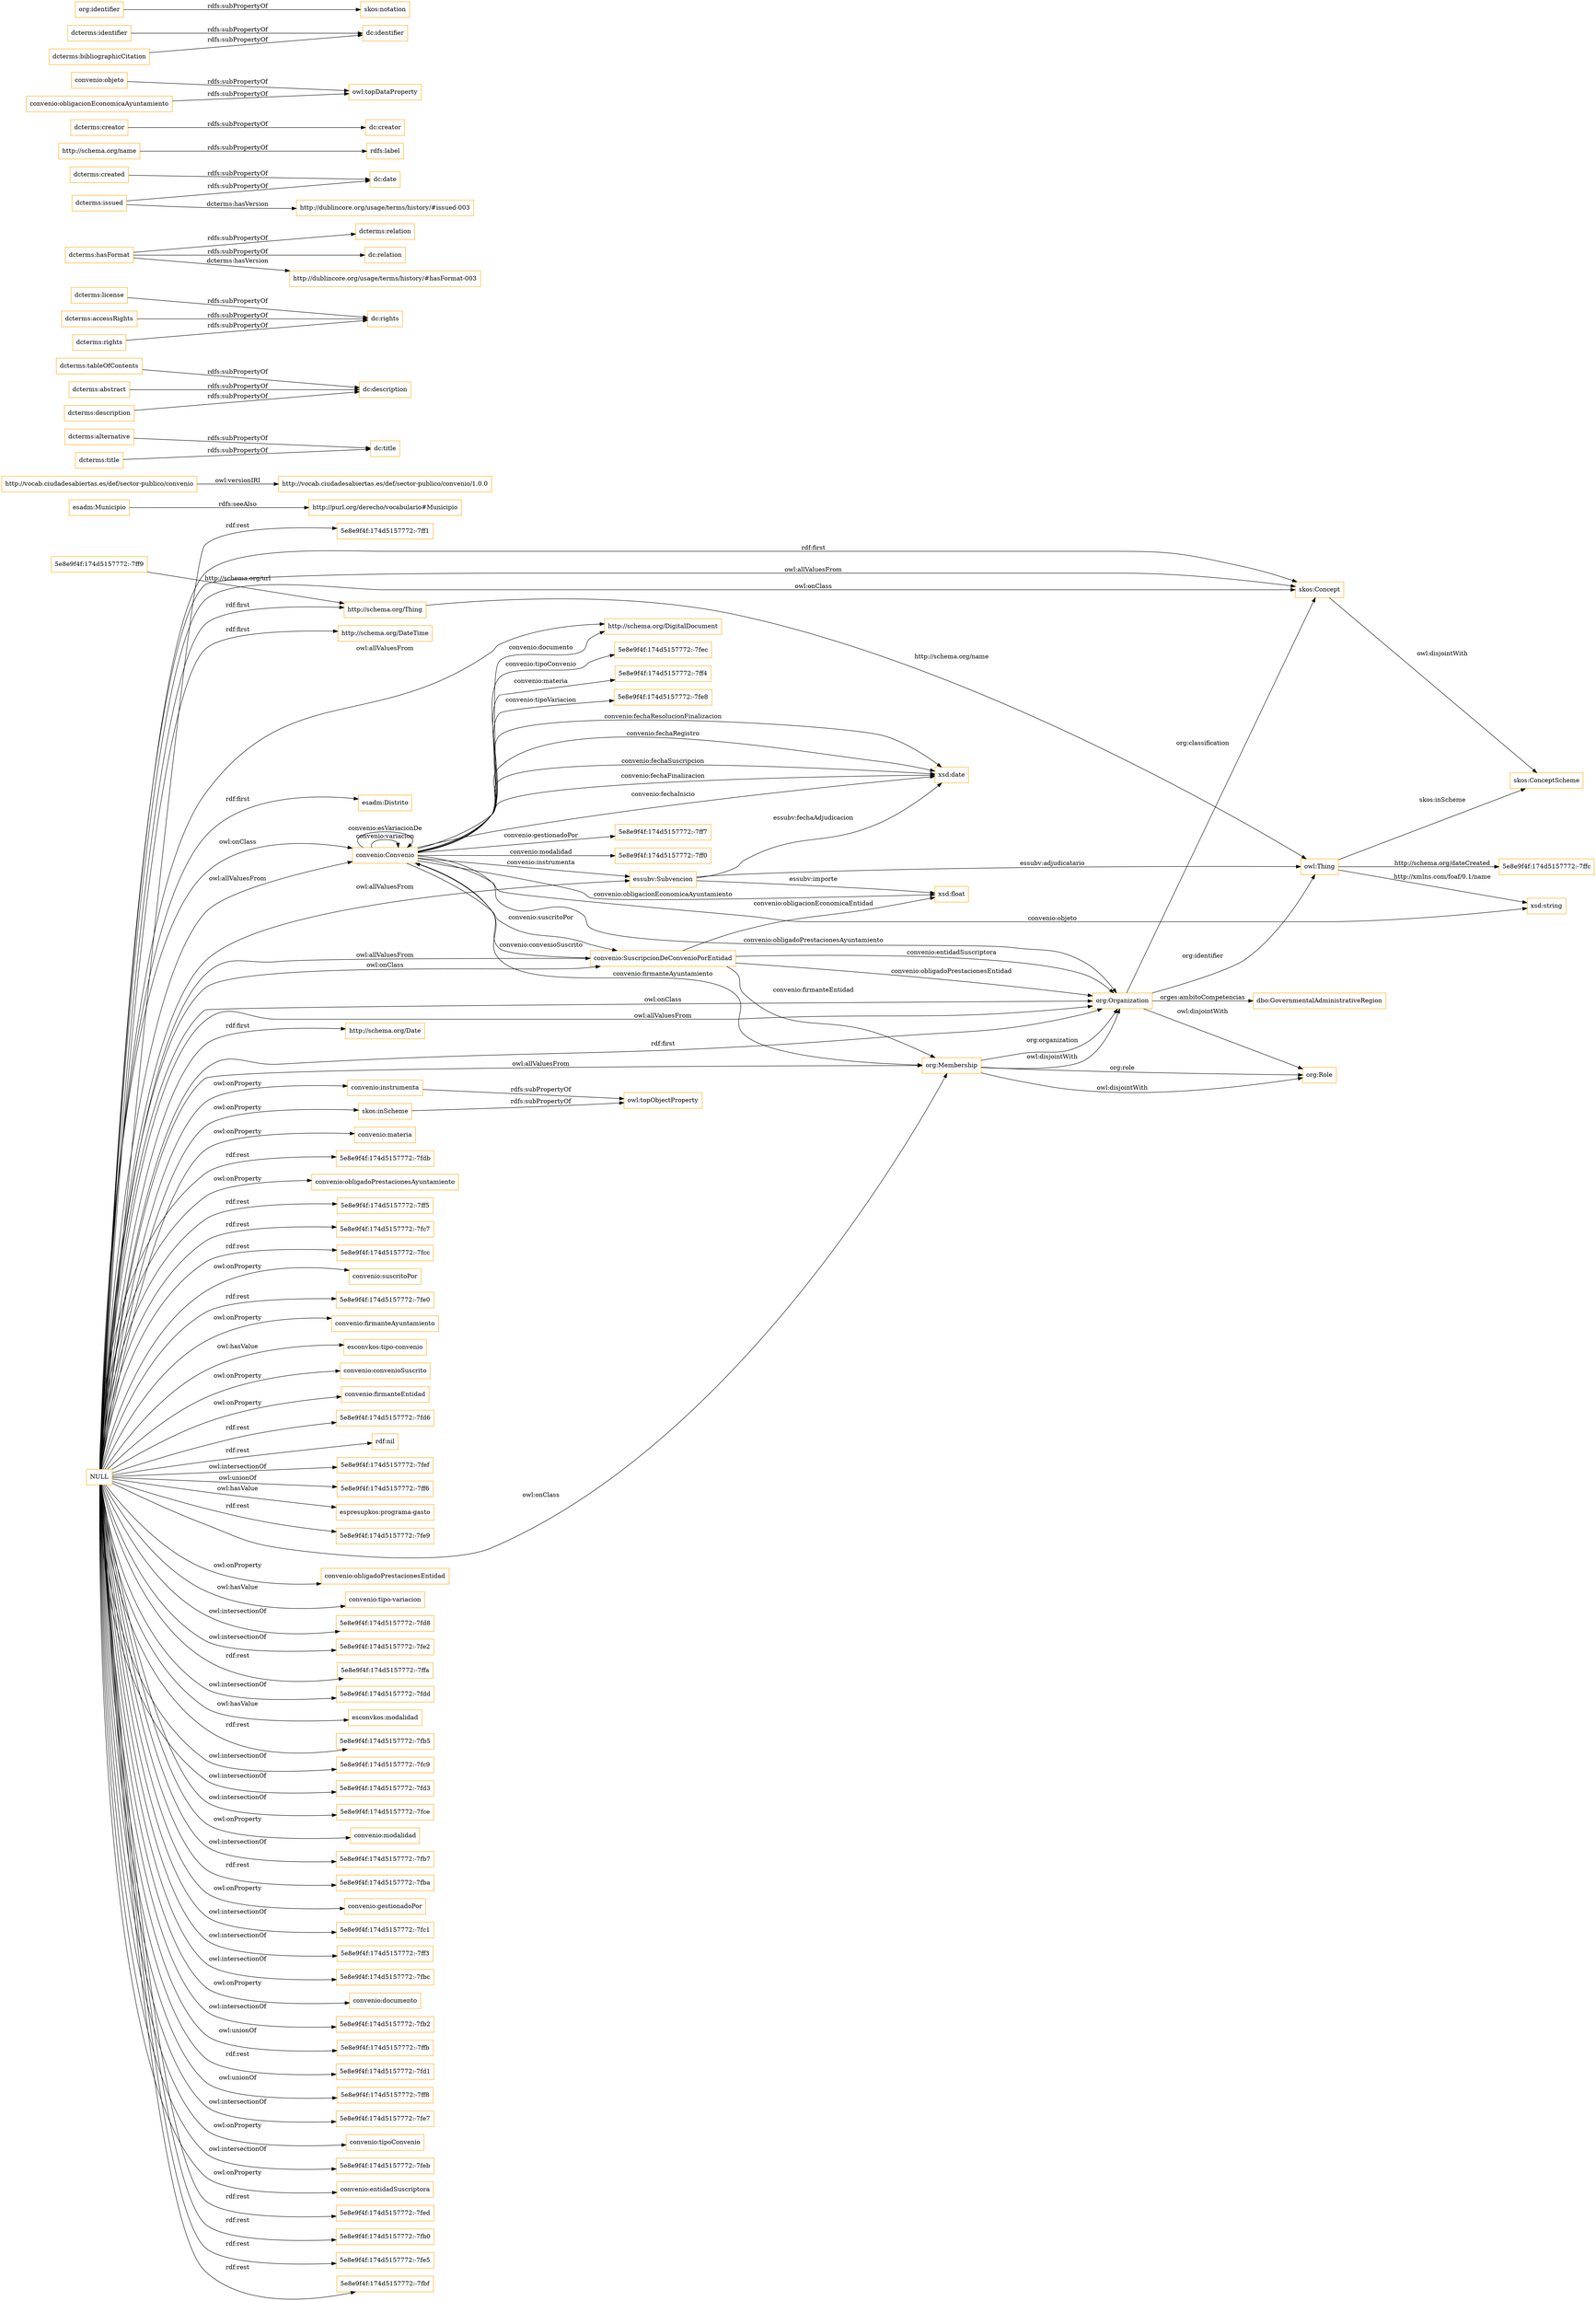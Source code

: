 digraph ar2dtool_diagram { 
rankdir=LR;
size="1501"
node [shape = rectangle, color="orange"]; "convenio:Convenio" "5e8e9f4f:174d5157772:-7ff7" "5e8e9f4f:174d5157772:-7ff0" "essubv:Subvencion" "5e8e9f4f:174d5157772:-7ffc" "5e8e9f4f:174d5157772:-7fec" "dbo:GovernmentalAdministrativeRegion" "http://schema.org/DateTime" "skos:ConceptScheme" "convenio:SuscripcionDeConvenioPorEntidad" "5e8e9f4f:174d5157772:-7ff4" "http://schema.org/DigitalDocument" "http://schema.org/Thing" "esadm:Distrito" "5e8e9f4f:174d5157772:-7fe8" "5e8e9f4f:174d5157772:-7ff9" "skos:Concept" "esadm:Municipio" "org:Organization" "org:Role" "http://schema.org/Date" "org:Membership" ; /*classes style*/
	"http://vocab.ciudadesabiertas.es/def/sector-publico/convenio" -> "http://vocab.ciudadesabiertas.es/def/sector-publico/convenio/1.0.0" [ label = "owl:versionIRI" ];
	"dcterms:alternative" -> "dc:title" [ label = "rdfs:subPropertyOf" ];
	"dcterms:tableOfContents" -> "dc:description" [ label = "rdfs:subPropertyOf" ];
	"dcterms:license" -> "dc:rights" [ label = "rdfs:subPropertyOf" ];
	"dcterms:hasFormat" -> "dcterms:relation" [ label = "rdfs:subPropertyOf" ];
	"dcterms:hasFormat" -> "dc:relation" [ label = "rdfs:subPropertyOf" ];
	"dcterms:hasFormat" -> "http://dublincore.org/usage/terms/history/#hasFormat-003" [ label = "dcterms:hasVersion" ];
	"dcterms:created" -> "dc:date" [ label = "rdfs:subPropertyOf" ];
	"http://schema.org/name" -> "rdfs:label" [ label = "rdfs:subPropertyOf" ];
	"dcterms:creator" -> "dc:creator" [ label = "rdfs:subPropertyOf" ];
	"dcterms:accessRights" -> "dc:rights" [ label = "rdfs:subPropertyOf" ];
	"dcterms:title" -> "dc:title" [ label = "rdfs:subPropertyOf" ];
	"dcterms:abstract" -> "dc:description" [ label = "rdfs:subPropertyOf" ];
	"skos:Concept" -> "skos:ConceptScheme" [ label = "owl:disjointWith" ];
	"esadm:Municipio" -> "http://purl.org/derecho/vocabulario#Municipio" [ label = "rdfs:seeAlso" ];
	"org:Membership" -> "org:Role" [ label = "owl:disjointWith" ];
	"org:Membership" -> "org:Organization" [ label = "owl:disjointWith" ];
	"convenio:objeto" -> "owl:topDataProperty" [ label = "rdfs:subPropertyOf" ];
	"org:Organization" -> "org:Role" [ label = "owl:disjointWith" ];
	"dcterms:identifier" -> "dc:identifier" [ label = "rdfs:subPropertyOf" ];
	"convenio:instrumenta" -> "owl:topObjectProperty" [ label = "rdfs:subPropertyOf" ];
	"skos:inScheme" -> "owl:topObjectProperty" [ label = "rdfs:subPropertyOf" ];
	"NULL" -> "convenio:materia" [ label = "owl:onProperty" ];
	"NULL" -> "5e8e9f4f:174d5157772:-7fdb" [ label = "rdf:rest" ];
	"NULL" -> "convenio:obligadoPrestacionesAyuntamiento" [ label = "owl:onProperty" ];
	"NULL" -> "5e8e9f4f:174d5157772:-7ff5" [ label = "rdf:rest" ];
	"NULL" -> "5e8e9f4f:174d5157772:-7fc7" [ label = "rdf:rest" ];
	"NULL" -> "skos:Concept" [ label = "rdf:first" ];
	"NULL" -> "org:Membership" [ label = "owl:allValuesFrom" ];
	"NULL" -> "5e8e9f4f:174d5157772:-7fcc" [ label = "rdf:rest" ];
	"NULL" -> "http://schema.org/Date" [ label = "rdf:first" ];
	"NULL" -> "org:Organization" [ label = "owl:allValuesFrom" ];
	"NULL" -> "convenio:suscritoPor" [ label = "owl:onProperty" ];
	"NULL" -> "5e8e9f4f:174d5157772:-7fe0" [ label = "rdf:rest" ];
	"NULL" -> "convenio:firmanteAyuntamiento" [ label = "owl:onProperty" ];
	"NULL" -> "convenio:Convenio" [ label = "owl:allValuesFrom" ];
	"NULL" -> "http://schema.org/DateTime" [ label = "rdf:first" ];
	"NULL" -> "convenio:SuscripcionDeConvenioPorEntidad" [ label = "owl:onClass" ];
	"NULL" -> "esconvkos:tipo-convenio" [ label = "owl:hasValue" ];
	"NULL" -> "convenio:convenioSuscrito" [ label = "owl:onProperty" ];
	"NULL" -> "skos:Concept" [ label = "owl:allValuesFrom" ];
	"NULL" -> "convenio:firmanteEntidad" [ label = "owl:onProperty" ];
	"NULL" -> "http://schema.org/DigitalDocument" [ label = "owl:allValuesFrom" ];
	"NULL" -> "5e8e9f4f:174d5157772:-7fd6" [ label = "rdf:rest" ];
	"NULL" -> "rdf:nil" [ label = "rdf:rest" ];
	"NULL" -> "5e8e9f4f:174d5157772:-7fef" [ label = "owl:intersectionOf" ];
	"NULL" -> "5e8e9f4f:174d5157772:-7ff6" [ label = "owl:unionOf" ];
	"NULL" -> "espresupkos:programa-gasto" [ label = "owl:hasValue" ];
	"NULL" -> "5e8e9f4f:174d5157772:-7fe9" [ label = "rdf:rest" ];
	"NULL" -> "convenio:obligadoPrestacionesEntidad" [ label = "owl:onProperty" ];
	"NULL" -> "convenio:tipo-variacion" [ label = "owl:hasValue" ];
	"NULL" -> "5e8e9f4f:174d5157772:-7fd8" [ label = "owl:intersectionOf" ];
	"NULL" -> "5e8e9f4f:174d5157772:-7fe2" [ label = "owl:intersectionOf" ];
	"NULL" -> "5e8e9f4f:174d5157772:-7ffa" [ label = "rdf:rest" ];
	"NULL" -> "5e8e9f4f:174d5157772:-7fdd" [ label = "owl:intersectionOf" ];
	"NULL" -> "esconvkos:modalidad" [ label = "owl:hasValue" ];
	"NULL" -> "essubv:Subvencion" [ label = "owl:allValuesFrom" ];
	"NULL" -> "5e8e9f4f:174d5157772:-7fb5" [ label = "rdf:rest" ];
	"NULL" -> "5e8e9f4f:174d5157772:-7fc9" [ label = "owl:intersectionOf" ];
	"NULL" -> "5e8e9f4f:174d5157772:-7fd3" [ label = "owl:intersectionOf" ];
	"NULL" -> "5e8e9f4f:174d5157772:-7fce" [ label = "owl:intersectionOf" ];
	"NULL" -> "convenio:Convenio" [ label = "owl:onClass" ];
	"NULL" -> "convenio:modalidad" [ label = "owl:onProperty" ];
	"NULL" -> "5e8e9f4f:174d5157772:-7fb7" [ label = "owl:intersectionOf" ];
	"NULL" -> "esadm:Distrito" [ label = "rdf:first" ];
	"NULL" -> "5e8e9f4f:174d5157772:-7fba" [ label = "rdf:rest" ];
	"NULL" -> "convenio:gestionadoPor" [ label = "owl:onProperty" ];
	"NULL" -> "5e8e9f4f:174d5157772:-7fc1" [ label = "owl:intersectionOf" ];
	"NULL" -> "http://schema.org/Thing" [ label = "rdf:first" ];
	"NULL" -> "5e8e9f4f:174d5157772:-7ff3" [ label = "owl:intersectionOf" ];
	"NULL" -> "5e8e9f4f:174d5157772:-7fbc" [ label = "owl:intersectionOf" ];
	"NULL" -> "convenio:SuscripcionDeConvenioPorEntidad" [ label = "owl:allValuesFrom" ];
	"NULL" -> "convenio:documento" [ label = "owl:onProperty" ];
	"NULL" -> "5e8e9f4f:174d5157772:-7fb2" [ label = "owl:intersectionOf" ];
	"NULL" -> "5e8e9f4f:174d5157772:-7ffb" [ label = "owl:unionOf" ];
	"NULL" -> "5e8e9f4f:174d5157772:-7fd1" [ label = "rdf:rest" ];
	"NULL" -> "org:Membership" [ label = "owl:onClass" ];
	"NULL" -> "skos:Concept" [ label = "owl:onClass" ];
	"NULL" -> "5e8e9f4f:174d5157772:-7ff8" [ label = "owl:unionOf" ];
	"NULL" -> "skos:inScheme" [ label = "owl:onProperty" ];
	"NULL" -> "5e8e9f4f:174d5157772:-7fe7" [ label = "owl:intersectionOf" ];
	"NULL" -> "convenio:tipoConvenio" [ label = "owl:onProperty" ];
	"NULL" -> "5e8e9f4f:174d5157772:-7feb" [ label = "owl:intersectionOf" ];
	"NULL" -> "convenio:instrumenta" [ label = "owl:onProperty" ];
	"NULL" -> "convenio:entidadSuscriptora" [ label = "owl:onProperty" ];
	"NULL" -> "org:Organization" [ label = "rdf:first" ];
	"NULL" -> "5e8e9f4f:174d5157772:-7fed" [ label = "rdf:rest" ];
	"NULL" -> "5e8e9f4f:174d5157772:-7fb0" [ label = "rdf:rest" ];
	"NULL" -> "5e8e9f4f:174d5157772:-7fe5" [ label = "rdf:rest" ];
	"NULL" -> "5e8e9f4f:174d5157772:-7fbf" [ label = "rdf:rest" ];
	"NULL" -> "org:Organization" [ label = "owl:onClass" ];
	"NULL" -> "5e8e9f4f:174d5157772:-7ff1" [ label = "rdf:rest" ];
	"dcterms:rights" -> "dc:rights" [ label = "rdfs:subPropertyOf" ];
	"convenio:obligacionEconomicaAyuntamiento" -> "owl:topDataProperty" [ label = "rdfs:subPropertyOf" ];
	"dcterms:issued" -> "dc:date" [ label = "rdfs:subPropertyOf" ];
	"dcterms:issued" -> "http://dublincore.org/usage/terms/history/#issued-003" [ label = "dcterms:hasVersion" ];
	"dcterms:bibliographicCitation" -> "dc:identifier" [ label = "rdfs:subPropertyOf" ];
	"dcterms:description" -> "dc:description" [ label = "rdfs:subPropertyOf" ];
	"org:identifier" -> "skos:notation" [ label = "rdfs:subPropertyOf" ];
	"owl:Thing" -> "xsd:string" [ label = "http://xmlns.com/foaf/0.1/name" ];
	"convenio:Convenio" -> "convenio:Convenio" [ label = "convenio:variacion" ];
	"convenio:Convenio" -> "org:Membership" [ label = "convenio:firmanteAyuntamiento" ];
	"convenio:SuscripcionDeConvenioPorEntidad" -> "org:Membership" [ label = "convenio:firmanteEntidad" ];
	"convenio:Convenio" -> "http://schema.org/DigitalDocument" [ label = "convenio:documento" ];
	"convenio:Convenio" -> "xsd:date" [ label = "convenio:fechaSuscripcion" ];
	"essubv:Subvencion" -> "xsd:date" [ label = "essubv:fechaAdjudicacion" ];
	"owl:Thing" -> "5e8e9f4f:174d5157772:-7ffc" [ label = "http://schema.org/dateCreated" ];
	"5e8e9f4f:174d5157772:-7ff9" -> "http://schema.org/Thing" [ label = "http://schema.org/url" ];
	"convenio:Convenio" -> "convenio:Convenio" [ label = "convenio:esVariacionDe" ];
	"owl:Thing" -> "skos:ConceptScheme" [ label = "skos:inScheme" ];
	"convenio:Convenio" -> "xsd:date" [ label = "convenio:fechaFinalizacion" ];
	"convenio:SuscripcionDeConvenioPorEntidad" -> "org:Organization" [ label = "convenio:entidadSuscriptora" ];
	"http://schema.org/Thing" -> "owl:Thing" [ label = "http://schema.org/name" ];
	"convenio:SuscripcionDeConvenioPorEntidad" -> "convenio:Convenio" [ label = "convenio:convenioSuscrito" ];
	"convenio:SuscripcionDeConvenioPorEntidad" -> "org:Organization" [ label = "convenio:obligadoPrestacionesEntidad" ];
	"essubv:Subvencion" -> "owl:Thing" [ label = "essubv:adjudicatario" ];
	"org:Organization" -> "owl:Thing" [ label = "org:identifier" ];
	"org:Organization" -> "skos:Concept" [ label = "org:classification" ];
	"convenio:Convenio" -> "xsd:date" [ label = "convenio:fechaInicio" ];
	"convenio:Convenio" -> "essubv:Subvencion" [ label = "convenio:instrumenta" ];
	"convenio:Convenio" -> "5e8e9f4f:174d5157772:-7fec" [ label = "convenio:tipoConvenio" ];
	"convenio:SuscripcionDeConvenioPorEntidad" -> "xsd:float" [ label = "convenio:obligacionEconomicaEntidad" ];
	"org:Membership" -> "org:Organization" [ label = "org:organization" ];
	"convenio:Convenio" -> "xsd:string" [ label = "convenio:objeto" ];
	"convenio:Convenio" -> "5e8e9f4f:174d5157772:-7ff0" [ label = "convenio:modalidad" ];
	"convenio:Convenio" -> "org:Organization" [ label = "convenio:obligadoPrestacionesAyuntamiento" ];
	"org:Membership" -> "org:Role" [ label = "org:role" ];
	"convenio:Convenio" -> "5e8e9f4f:174d5157772:-7ff7" [ label = "convenio:gestionadoPor" ];
	"convenio:Convenio" -> "xsd:float" [ label = "convenio:obligacionEconomicaAyuntamiento" ];
	"essubv:Subvencion" -> "xsd:float" [ label = "essubv:importe" ];
	"convenio:Convenio" -> "5e8e9f4f:174d5157772:-7fe8" [ label = "convenio:tipoVariacion" ];
	"convenio:Convenio" -> "xsd:date" [ label = "convenio:fechaResolucionFinalizacion" ];
	"convenio:Convenio" -> "5e8e9f4f:174d5157772:-7ff4" [ label = "convenio:materia" ];
	"org:Organization" -> "dbo:GovernmentalAdministrativeRegion" [ label = "orges:ambitoCompetencias" ];
	"convenio:Convenio" -> "xsd:date" [ label = "convenio:fechaRegistro" ];
	"convenio:Convenio" -> "convenio:SuscripcionDeConvenioPorEntidad" [ label = "convenio:suscritoPor" ];

}
